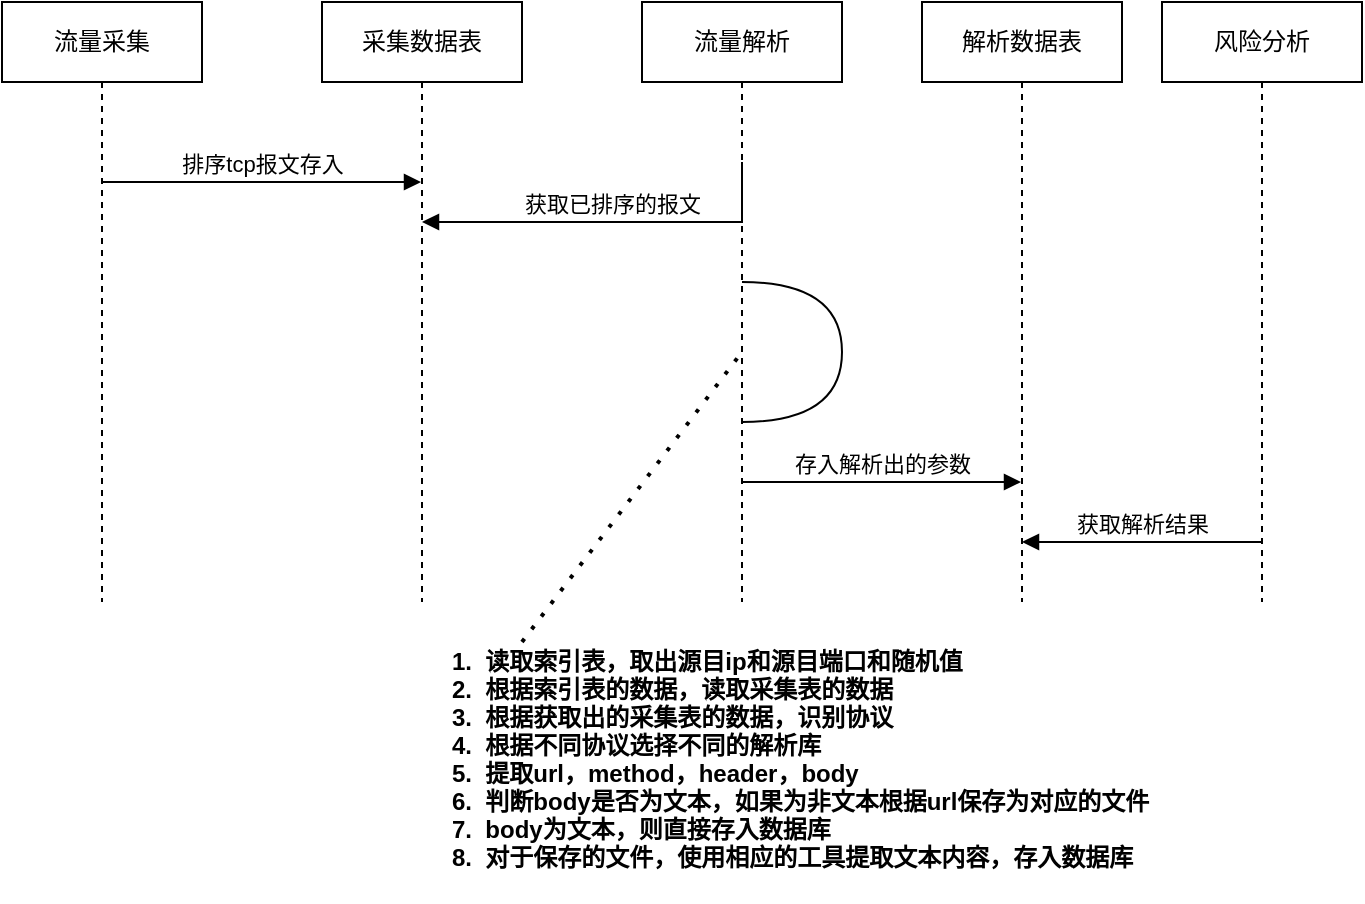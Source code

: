 <mxfile version="20.8.23" type="github">
  <diagram id="kgpKYQtTHZ0yAKxKKP6v" name="Page-1">
    <mxGraphModel dx="968" dy="745" grid="1" gridSize="10" guides="1" tooltips="1" connect="1" arrows="1" fold="1" page="1" pageScale="1" pageWidth="850" pageHeight="1100" math="0" shadow="0">
      <root>
        <mxCell id="0" />
        <mxCell id="1" parent="0" />
        <mxCell id="Zyssp2xTZlaCK_Lh6rSp-5" value="流量解析" style="shape=umlLifeline;perimeter=lifelinePerimeter;whiteSpace=wrap;html=1;container=1;dropTarget=0;collapsible=0;recursiveResize=0;outlineConnect=0;portConstraint=eastwest;newEdgeStyle={&quot;edgeStyle&quot;:&quot;elbowEdgeStyle&quot;,&quot;elbow&quot;:&quot;vertical&quot;,&quot;curved&quot;:0,&quot;rounded&quot;:0};" vertex="1" parent="1">
          <mxGeometry x="460" y="60" width="100" height="300" as="geometry" />
        </mxCell>
        <mxCell id="Zyssp2xTZlaCK_Lh6rSp-6" value="风险分析" style="shape=umlLifeline;perimeter=lifelinePerimeter;whiteSpace=wrap;html=1;container=1;dropTarget=0;collapsible=0;recursiveResize=0;outlineConnect=0;portConstraint=eastwest;newEdgeStyle={&quot;edgeStyle&quot;:&quot;elbowEdgeStyle&quot;,&quot;elbow&quot;:&quot;vertical&quot;,&quot;curved&quot;:0,&quot;rounded&quot;:0};" vertex="1" parent="1">
          <mxGeometry x="720" y="60" width="100" height="300" as="geometry" />
        </mxCell>
        <mxCell id="Zyssp2xTZlaCK_Lh6rSp-7" value="流量采集" style="shape=umlLifeline;perimeter=lifelinePerimeter;whiteSpace=wrap;html=1;container=1;dropTarget=0;collapsible=0;recursiveResize=0;outlineConnect=0;portConstraint=eastwest;newEdgeStyle={&quot;edgeStyle&quot;:&quot;elbowEdgeStyle&quot;,&quot;elbow&quot;:&quot;vertical&quot;,&quot;curved&quot;:0,&quot;rounded&quot;:0};" vertex="1" parent="1">
          <mxGeometry x="140" y="60" width="100" height="300" as="geometry" />
        </mxCell>
        <mxCell id="Zyssp2xTZlaCK_Lh6rSp-8" value="采集数据表" style="shape=umlLifeline;perimeter=lifelinePerimeter;whiteSpace=wrap;html=1;container=1;dropTarget=0;collapsible=0;recursiveResize=0;outlineConnect=0;portConstraint=eastwest;newEdgeStyle={&quot;edgeStyle&quot;:&quot;elbowEdgeStyle&quot;,&quot;elbow&quot;:&quot;vertical&quot;,&quot;curved&quot;:0,&quot;rounded&quot;:0};" vertex="1" parent="1">
          <mxGeometry x="300" y="60" width="100" height="300" as="geometry" />
        </mxCell>
        <mxCell id="Zyssp2xTZlaCK_Lh6rSp-10" value="排序tcp报文存入" style="html=1;verticalAlign=bottom;endArrow=block;edgeStyle=elbowEdgeStyle;elbow=vertical;curved=0;rounded=0;exitX=0.5;exitY=0.3;exitDx=0;exitDy=0;exitPerimeter=0;" edge="1" parent="1" source="Zyssp2xTZlaCK_Lh6rSp-7" target="Zyssp2xTZlaCK_Lh6rSp-8">
          <mxGeometry width="80" relative="1" as="geometry">
            <mxPoint x="200" y="150" as="sourcePoint" />
            <mxPoint x="280" y="150" as="targetPoint" />
          </mxGeometry>
        </mxCell>
        <mxCell id="Zyssp2xTZlaCK_Lh6rSp-11" value="获取已排序的报文" style="html=1;verticalAlign=bottom;endArrow=block;edgeStyle=elbowEdgeStyle;elbow=vertical;curved=0;rounded=0;" edge="1" parent="1" target="Zyssp2xTZlaCK_Lh6rSp-8">
          <mxGeometry width="80" relative="1" as="geometry">
            <mxPoint x="510" y="140" as="sourcePoint" />
            <mxPoint x="590" y="140" as="targetPoint" />
            <Array as="points">
              <mxPoint x="480" y="170" />
            </Array>
          </mxGeometry>
        </mxCell>
        <mxCell id="Zyssp2xTZlaCK_Lh6rSp-12" value="解析数据表" style="shape=umlLifeline;perimeter=lifelinePerimeter;whiteSpace=wrap;html=1;container=1;dropTarget=0;collapsible=0;recursiveResize=0;outlineConnect=0;portConstraint=eastwest;newEdgeStyle={&quot;edgeStyle&quot;:&quot;elbowEdgeStyle&quot;,&quot;elbow&quot;:&quot;vertical&quot;,&quot;curved&quot;:0,&quot;rounded&quot;:0};" vertex="1" parent="1">
          <mxGeometry x="600" y="60" width="100" height="300" as="geometry" />
        </mxCell>
        <mxCell id="Zyssp2xTZlaCK_Lh6rSp-14" value="" style="shape=requiredInterface;html=1;verticalLabelPosition=bottom;sketch=0;" vertex="1" parent="1">
          <mxGeometry x="510" y="200" width="50" height="70" as="geometry" />
        </mxCell>
        <mxCell id="Zyssp2xTZlaCK_Lh6rSp-15" value="1.  读取索引表，取出源目ip和源目端口和随机值&#xa;2.  根据索引表的数据，读取采集表的数据&#xa;3.  根据获取出的采集表的数据，识别协议&#xa;4.  根据不同协议选择不同的解析库&#xa;5.  提取url，method，header，body&#xa;6.  判断body是否为文本，如果为非文本根据url保存为对应的文件&#xa;7.  body为文本，则直接存入数据库&#xa;8.  对于保存的文件，使用相应的工具提取文本内容，存入数据库&#xa;" style="text;align=left;fontStyle=1;verticalAlign=middle;spacingLeft=3;spacingRight=3;strokeColor=none;rotatable=0;points=[[0,0.5],[1,0.5]];portConstraint=eastwest;" vertex="1" parent="1">
          <mxGeometry x="360" y="380" width="370" height="130" as="geometry" />
        </mxCell>
        <mxCell id="Zyssp2xTZlaCK_Lh6rSp-16" value="" style="endArrow=none;dashed=1;html=1;dashPattern=1 3;strokeWidth=2;rounded=0;entryX=0;entryY=0.5;entryDx=0;entryDy=0;entryPerimeter=0;" edge="1" parent="1" target="Zyssp2xTZlaCK_Lh6rSp-14">
          <mxGeometry width="50" height="50" relative="1" as="geometry">
            <mxPoint x="400" y="380" as="sourcePoint" />
            <mxPoint x="450" y="330" as="targetPoint" />
          </mxGeometry>
        </mxCell>
        <mxCell id="Zyssp2xTZlaCK_Lh6rSp-17" value="存入解析出的参数" style="html=1;verticalAlign=bottom;endArrow=block;edgeStyle=elbowEdgeStyle;elbow=vertical;curved=0;rounded=0;" edge="1" parent="1" target="Zyssp2xTZlaCK_Lh6rSp-12">
          <mxGeometry width="80" relative="1" as="geometry">
            <mxPoint x="510" y="300" as="sourcePoint" />
            <mxPoint x="590" y="300" as="targetPoint" />
          </mxGeometry>
        </mxCell>
        <mxCell id="Zyssp2xTZlaCK_Lh6rSp-18" value="获取解析结果" style="html=1;verticalAlign=bottom;endArrow=block;edgeStyle=elbowEdgeStyle;elbow=vertical;curved=0;rounded=0;" edge="1" parent="1" source="Zyssp2xTZlaCK_Lh6rSp-6" target="Zyssp2xTZlaCK_Lh6rSp-12">
          <mxGeometry width="80" relative="1" as="geometry">
            <mxPoint x="770" y="280" as="sourcePoint" />
            <mxPoint x="850" y="280" as="targetPoint" />
            <Array as="points">
              <mxPoint x="710" y="330" />
              <mxPoint x="720" y="330" />
              <mxPoint x="720" y="330" />
            </Array>
          </mxGeometry>
        </mxCell>
      </root>
    </mxGraphModel>
  </diagram>
</mxfile>
